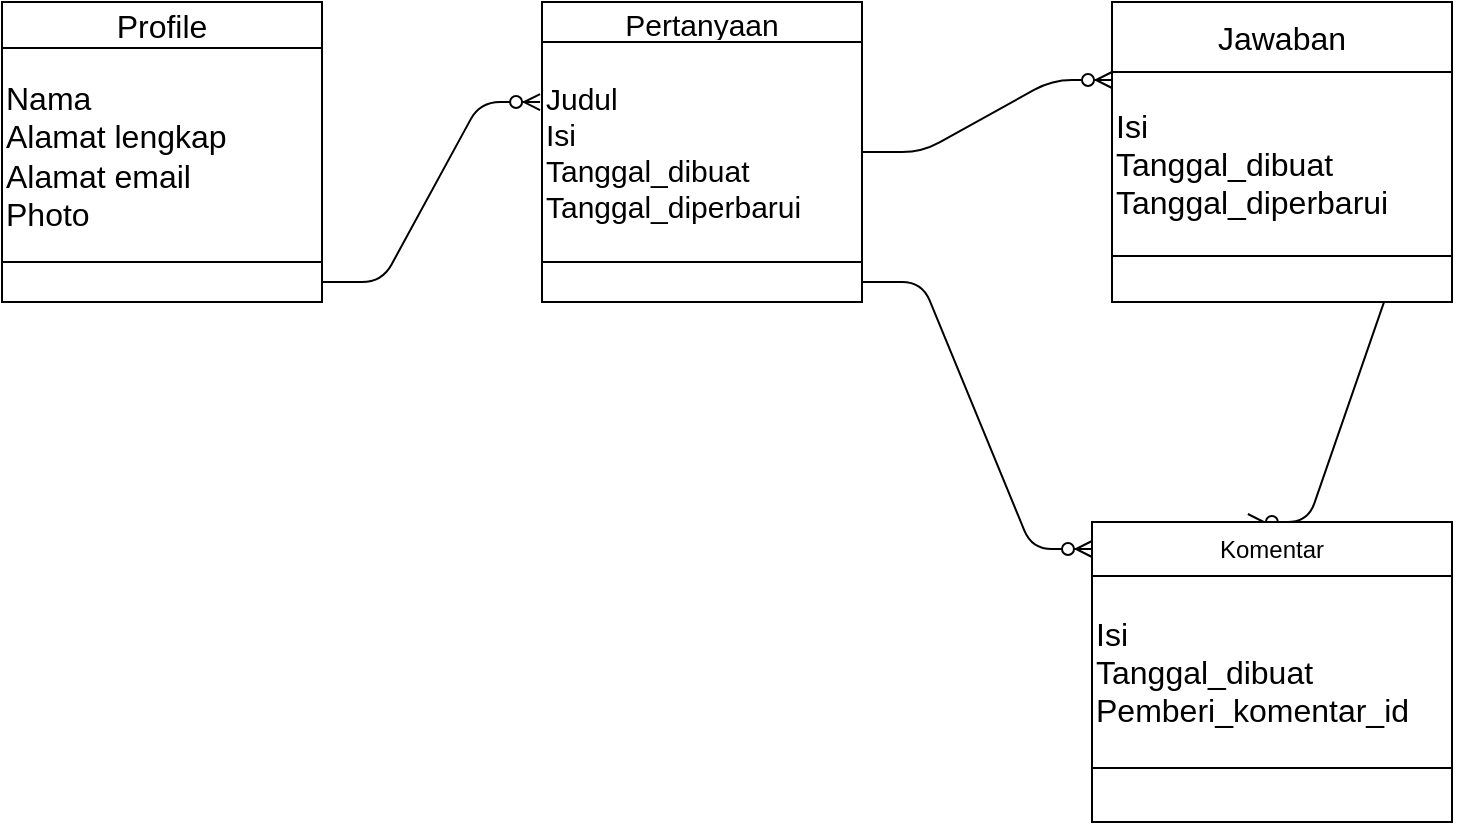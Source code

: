 <mxfile version="13.5.8" type="github">
  <diagram id="4NaWE_6CJTM7EADTSZiJ" name="Page-1">
    <mxGraphModel dx="868" dy="482" grid="1" gridSize="10" guides="1" tooltips="1" connect="1" arrows="1" fold="1" page="1" pageScale="1" pageWidth="850" pageHeight="1100" background="none" math="0" shadow="0">
      <root>
        <mxCell id="0" />
        <mxCell id="1" parent="0" />
        <mxCell id="DJL4isDTvc5xmz7IVGE_-20" value="" style="shape=table;html=1;whiteSpace=wrap;startSize=0;container=1;collapsible=0;childLayout=tableLayout;" parent="1" vertex="1">
          <mxGeometry x="30" y="30" width="160" height="150" as="geometry" />
        </mxCell>
        <mxCell id="DJL4isDTvc5xmz7IVGE_-21" value="" style="shape=partialRectangle;html=1;whiteSpace=wrap;collapsible=0;dropTarget=0;pointerEvents=0;fillColor=none;top=0;left=0;bottom=0;right=0;points=[[0,0.5],[1,0.5]];portConstraint=eastwest;" parent="DJL4isDTvc5xmz7IVGE_-20" vertex="1">
          <mxGeometry width="160" height="23" as="geometry" />
        </mxCell>
        <mxCell id="DJL4isDTvc5xmz7IVGE_-22" value="Profile" style="shape=partialRectangle;html=1;whiteSpace=wrap;connectable=0;overflow=hidden;fillColor=none;top=0;left=0;bottom=0;right=0;fontSize=16;" parent="DJL4isDTvc5xmz7IVGE_-21" vertex="1">
          <mxGeometry width="160" height="23" as="geometry" />
        </mxCell>
        <mxCell id="DJL4isDTvc5xmz7IVGE_-23" value="" style="shape=partialRectangle;html=1;whiteSpace=wrap;collapsible=0;dropTarget=0;pointerEvents=0;fillColor=none;top=0;left=0;bottom=0;right=0;points=[[0,0.5],[1,0.5]];portConstraint=eastwest;" parent="DJL4isDTvc5xmz7IVGE_-20" vertex="1">
          <mxGeometry y="23" width="160" height="107" as="geometry" />
        </mxCell>
        <mxCell id="DJL4isDTvc5xmz7IVGE_-24" value="Nama&lt;br style=&quot;font-size: 16px;&quot;&gt;Alamat lengkap&lt;br style=&quot;font-size: 16px;&quot;&gt;Alamat email&lt;br style=&quot;font-size: 16px;&quot;&gt;Photo&amp;nbsp;" style="shape=partialRectangle;html=1;whiteSpace=wrap;connectable=0;overflow=hidden;fillColor=none;top=0;left=0;bottom=0;right=0;align=left;fontSize=16;" parent="DJL4isDTvc5xmz7IVGE_-23" vertex="1">
          <mxGeometry width="160" height="107" as="geometry" />
        </mxCell>
        <mxCell id="DJL4isDTvc5xmz7IVGE_-25" value="" style="shape=partialRectangle;html=1;whiteSpace=wrap;collapsible=0;dropTarget=0;pointerEvents=0;fillColor=none;top=0;left=0;bottom=0;right=0;points=[[0,0.5],[1,0.5]];portConstraint=eastwest;" parent="DJL4isDTvc5xmz7IVGE_-20" vertex="1">
          <mxGeometry y="130" width="160" height="20" as="geometry" />
        </mxCell>
        <mxCell id="DJL4isDTvc5xmz7IVGE_-26" value="" style="shape=partialRectangle;html=1;whiteSpace=wrap;connectable=0;overflow=hidden;fillColor=none;top=0;left=0;bottom=0;right=0;" parent="DJL4isDTvc5xmz7IVGE_-25" vertex="1">
          <mxGeometry width="160" height="20" as="geometry" />
        </mxCell>
        <mxCell id="rO0Ralh3Y-FZ1ybdiReP-26" value="" style="edgeStyle=entityRelationEdgeStyle;fontSize=12;html=1;endArrow=ERzeroToMany;endFill=1;entryX=-0.006;entryY=0.273;entryDx=0;entryDy=0;entryPerimeter=0;" edge="1" parent="1" target="rO0Ralh3Y-FZ1ybdiReP-4">
          <mxGeometry width="100" height="100" relative="1" as="geometry">
            <mxPoint x="190" y="170" as="sourcePoint" />
            <mxPoint x="290" y="70" as="targetPoint" />
          </mxGeometry>
        </mxCell>
        <mxCell id="rO0Ralh3Y-FZ1ybdiReP-1" value="" style="shape=table;html=1;whiteSpace=wrap;startSize=0;container=1;collapsible=0;childLayout=tableLayout;fontSize=13;" vertex="1" parent="1">
          <mxGeometry x="300" y="30" width="160" height="150" as="geometry" />
        </mxCell>
        <mxCell id="rO0Ralh3Y-FZ1ybdiReP-2" value="" style="shape=partialRectangle;html=1;whiteSpace=wrap;collapsible=0;dropTarget=0;pointerEvents=0;fillColor=none;top=0;left=0;bottom=0;right=0;points=[[0,0.5],[1,0.5]];portConstraint=eastwest;" vertex="1" parent="rO0Ralh3Y-FZ1ybdiReP-1">
          <mxGeometry width="160" height="20" as="geometry" />
        </mxCell>
        <mxCell id="rO0Ralh3Y-FZ1ybdiReP-3" value="Pertanyaan" style="shape=partialRectangle;html=1;whiteSpace=wrap;connectable=0;overflow=hidden;fillColor=none;top=0;left=0;bottom=0;right=0;fontSize=15;" vertex="1" parent="rO0Ralh3Y-FZ1ybdiReP-2">
          <mxGeometry width="160" height="20" as="geometry" />
        </mxCell>
        <mxCell id="rO0Ralh3Y-FZ1ybdiReP-4" value="" style="shape=partialRectangle;html=1;whiteSpace=wrap;collapsible=0;dropTarget=0;pointerEvents=0;fillColor=none;top=0;left=0;bottom=0;right=0;points=[[0,0.5],[1,0.5]];portConstraint=eastwest;" vertex="1" parent="rO0Ralh3Y-FZ1ybdiReP-1">
          <mxGeometry y="20" width="160" height="110" as="geometry" />
        </mxCell>
        <mxCell id="rO0Ralh3Y-FZ1ybdiReP-5" value="&lt;font style=&quot;font-size: 15px&quot;&gt;Judul&lt;br&gt;Isi&lt;br&gt;Tanggal_dibuat&lt;br&gt;&lt;/font&gt;&lt;div style=&quot;font-size: 15px&quot;&gt;&lt;span&gt;&lt;font style=&quot;font-size: 15px&quot;&gt;Tanggal_diperbarui&lt;/font&gt;&lt;/span&gt;&lt;/div&gt;" style="shape=partialRectangle;html=1;whiteSpace=wrap;connectable=0;overflow=hidden;fillColor=none;top=0;left=0;bottom=0;right=0;fontSize=14;align=left;" vertex="1" parent="rO0Ralh3Y-FZ1ybdiReP-4">
          <mxGeometry width="160" height="110" as="geometry" />
        </mxCell>
        <mxCell id="rO0Ralh3Y-FZ1ybdiReP-6" value="" style="shape=partialRectangle;html=1;whiteSpace=wrap;collapsible=0;dropTarget=0;pointerEvents=0;fillColor=none;top=0;left=0;bottom=0;right=0;points=[[0,0.5],[1,0.5]];portConstraint=eastwest;" vertex="1" parent="rO0Ralh3Y-FZ1ybdiReP-1">
          <mxGeometry y="130" width="160" height="20" as="geometry" />
        </mxCell>
        <mxCell id="rO0Ralh3Y-FZ1ybdiReP-7" value="" style="shape=partialRectangle;html=1;whiteSpace=wrap;connectable=0;overflow=hidden;fillColor=none;top=0;left=0;bottom=0;right=0;" vertex="1" parent="rO0Ralh3Y-FZ1ybdiReP-6">
          <mxGeometry width="160" height="20" as="geometry" />
        </mxCell>
        <mxCell id="rO0Ralh3Y-FZ1ybdiReP-27" value="" style="edgeStyle=entityRelationEdgeStyle;fontSize=12;html=1;endArrow=ERzeroToMany;endFill=1;exitX=1;exitY=0.5;exitDx=0;exitDy=0;" edge="1" parent="1" source="rO0Ralh3Y-FZ1ybdiReP-4">
          <mxGeometry width="100" height="100" relative="1" as="geometry">
            <mxPoint x="505" y="170" as="sourcePoint" />
            <mxPoint x="585" y="69" as="targetPoint" />
          </mxGeometry>
        </mxCell>
        <mxCell id="rO0Ralh3Y-FZ1ybdiReP-28" value="" style="edgeStyle=entityRelationEdgeStyle;fontSize=12;html=1;endArrow=ERzeroToMany;endFill=1;exitX=1;exitY=0.5;exitDx=0;exitDy=0;entryX=0.433;entryY=0;entryDx=0;entryDy=0;entryPerimeter=0;" edge="1" parent="1" source="rO0Ralh3Y-FZ1ybdiReP-13" target="rO0Ralh3Y-FZ1ybdiReP-16">
          <mxGeometry width="100" height="100" relative="1" as="geometry">
            <mxPoint x="780" y="167" as="sourcePoint" />
            <mxPoint x="650" y="280" as="targetPoint" />
          </mxGeometry>
        </mxCell>
        <mxCell id="rO0Ralh3Y-FZ1ybdiReP-8" value="" style="shape=table;html=1;whiteSpace=wrap;startSize=0;container=1;collapsible=0;childLayout=tableLayout;" vertex="1" parent="1">
          <mxGeometry x="585" y="30" width="170" height="150" as="geometry" />
        </mxCell>
        <mxCell id="rO0Ralh3Y-FZ1ybdiReP-9" value="" style="shape=partialRectangle;html=1;whiteSpace=wrap;collapsible=0;dropTarget=0;pointerEvents=0;fillColor=none;top=0;left=0;bottom=0;right=0;points=[[0,0.5],[1,0.5]];portConstraint=eastwest;" vertex="1" parent="rO0Ralh3Y-FZ1ybdiReP-8">
          <mxGeometry width="170" height="35" as="geometry" />
        </mxCell>
        <mxCell id="rO0Ralh3Y-FZ1ybdiReP-10" value="&lt;font style=&quot;font-size: 16px&quot;&gt;Jawaban&lt;/font&gt;" style="shape=partialRectangle;html=1;whiteSpace=wrap;connectable=0;overflow=hidden;fillColor=none;top=0;left=0;bottom=0;right=0;" vertex="1" parent="rO0Ralh3Y-FZ1ybdiReP-9">
          <mxGeometry width="170" height="35" as="geometry" />
        </mxCell>
        <mxCell id="rO0Ralh3Y-FZ1ybdiReP-11" value="" style="shape=partialRectangle;html=1;whiteSpace=wrap;collapsible=0;dropTarget=0;pointerEvents=0;fillColor=none;top=0;left=0;bottom=0;right=0;points=[[0,0.5],[1,0.5]];portConstraint=eastwest;fontSize=16;" vertex="1" parent="rO0Ralh3Y-FZ1ybdiReP-8">
          <mxGeometry y="35" width="170" height="92" as="geometry" />
        </mxCell>
        <mxCell id="rO0Ralh3Y-FZ1ybdiReP-12" value="&lt;div style=&quot;font-size: 16px&quot;&gt;&lt;font style=&quot;font-size: 16px&quot;&gt;Isi&amp;nbsp;&lt;/font&gt;&lt;/div&gt;&lt;font style=&quot;font-size: 16px&quot;&gt;Tanggal_dibuat&lt;br&gt;&lt;/font&gt;&lt;div style=&quot;font-size: 16px&quot;&gt;&lt;font style=&quot;font-size: 16px&quot;&gt;Tanggal_diperbarui&lt;/font&gt;&lt;/div&gt;" style="shape=partialRectangle;html=1;whiteSpace=wrap;connectable=0;overflow=hidden;fillColor=none;top=0;left=0;bottom=0;right=0;align=left;" vertex="1" parent="rO0Ralh3Y-FZ1ybdiReP-11">
          <mxGeometry width="170" height="92" as="geometry" />
        </mxCell>
        <mxCell id="rO0Ralh3Y-FZ1ybdiReP-13" value="" style="shape=partialRectangle;html=1;whiteSpace=wrap;collapsible=0;dropTarget=0;pointerEvents=0;fillColor=none;top=0;left=0;bottom=0;right=0;points=[[0,0.5],[1,0.5]];portConstraint=eastwest;" vertex="1" parent="rO0Ralh3Y-FZ1ybdiReP-8">
          <mxGeometry y="127" width="170" height="23" as="geometry" />
        </mxCell>
        <mxCell id="rO0Ralh3Y-FZ1ybdiReP-14" value="" style="shape=partialRectangle;html=1;whiteSpace=wrap;connectable=0;overflow=hidden;fillColor=none;top=0;left=0;bottom=0;right=0;" vertex="1" parent="rO0Ralh3Y-FZ1ybdiReP-13">
          <mxGeometry width="170" height="23" as="geometry" />
        </mxCell>
        <mxCell id="rO0Ralh3Y-FZ1ybdiReP-15" value="" style="shape=table;html=1;whiteSpace=wrap;startSize=0;container=1;collapsible=0;childLayout=tableLayout;" vertex="1" parent="1">
          <mxGeometry x="575" y="290" width="180" height="150" as="geometry" />
        </mxCell>
        <mxCell id="rO0Ralh3Y-FZ1ybdiReP-16" value="" style="shape=partialRectangle;html=1;whiteSpace=wrap;collapsible=0;dropTarget=0;pointerEvents=0;fillColor=none;top=0;left=0;bottom=0;right=0;points=[[0,0.5],[1,0.5]];portConstraint=eastwest;" vertex="1" parent="rO0Ralh3Y-FZ1ybdiReP-15">
          <mxGeometry width="180" height="27" as="geometry" />
        </mxCell>
        <mxCell id="rO0Ralh3Y-FZ1ybdiReP-17" value="Komentar" style="shape=partialRectangle;html=1;whiteSpace=wrap;connectable=0;overflow=hidden;fillColor=none;top=0;left=0;bottom=0;right=0;" vertex="1" parent="rO0Ralh3Y-FZ1ybdiReP-16">
          <mxGeometry width="180" height="27" as="geometry" />
        </mxCell>
        <mxCell id="rO0Ralh3Y-FZ1ybdiReP-18" value="" style="shape=partialRectangle;html=1;whiteSpace=wrap;collapsible=0;dropTarget=0;pointerEvents=0;fillColor=none;top=0;left=0;bottom=0;right=0;points=[[0,0.5],[1,0.5]];portConstraint=eastwest;fontSize=15;" vertex="1" parent="rO0Ralh3Y-FZ1ybdiReP-15">
          <mxGeometry y="27" width="180" height="96" as="geometry" />
        </mxCell>
        <mxCell id="rO0Ralh3Y-FZ1ybdiReP-19" value="&lt;font style=&quot;font-size: 16px&quot;&gt;Isi&lt;br&gt;Tanggal_dibuat&lt;br&gt;Pemberi_komentar_id&lt;/font&gt;" style="shape=partialRectangle;html=1;whiteSpace=wrap;connectable=0;overflow=hidden;fillColor=none;top=0;left=0;bottom=0;right=0;align=left;" vertex="1" parent="rO0Ralh3Y-FZ1ybdiReP-18">
          <mxGeometry width="180" height="96" as="geometry" />
        </mxCell>
        <mxCell id="rO0Ralh3Y-FZ1ybdiReP-20" value="" style="shape=partialRectangle;html=1;whiteSpace=wrap;collapsible=0;dropTarget=0;pointerEvents=0;fillColor=none;top=0;left=0;bottom=0;right=0;points=[[0,0.5],[1,0.5]];portConstraint=eastwest;" vertex="1" parent="rO0Ralh3Y-FZ1ybdiReP-15">
          <mxGeometry y="123" width="180" height="27" as="geometry" />
        </mxCell>
        <mxCell id="rO0Ralh3Y-FZ1ybdiReP-21" value="" style="shape=partialRectangle;html=1;whiteSpace=wrap;connectable=0;overflow=hidden;fillColor=none;top=0;left=0;bottom=0;right=0;" vertex="1" parent="rO0Ralh3Y-FZ1ybdiReP-20">
          <mxGeometry width="180" height="27" as="geometry" />
        </mxCell>
        <mxCell id="rO0Ralh3Y-FZ1ybdiReP-29" value="" style="edgeStyle=entityRelationEdgeStyle;fontSize=12;html=1;endArrow=ERzeroToMany;endFill=1;entryX=0;entryY=0.5;entryDx=0;entryDy=0;" edge="1" parent="1" source="rO0Ralh3Y-FZ1ybdiReP-6" target="rO0Ralh3Y-FZ1ybdiReP-16">
          <mxGeometry width="100" height="100" relative="1" as="geometry">
            <mxPoint x="370" y="230" as="sourcePoint" />
            <mxPoint x="470" y="130" as="targetPoint" />
          </mxGeometry>
        </mxCell>
      </root>
    </mxGraphModel>
  </diagram>
</mxfile>
